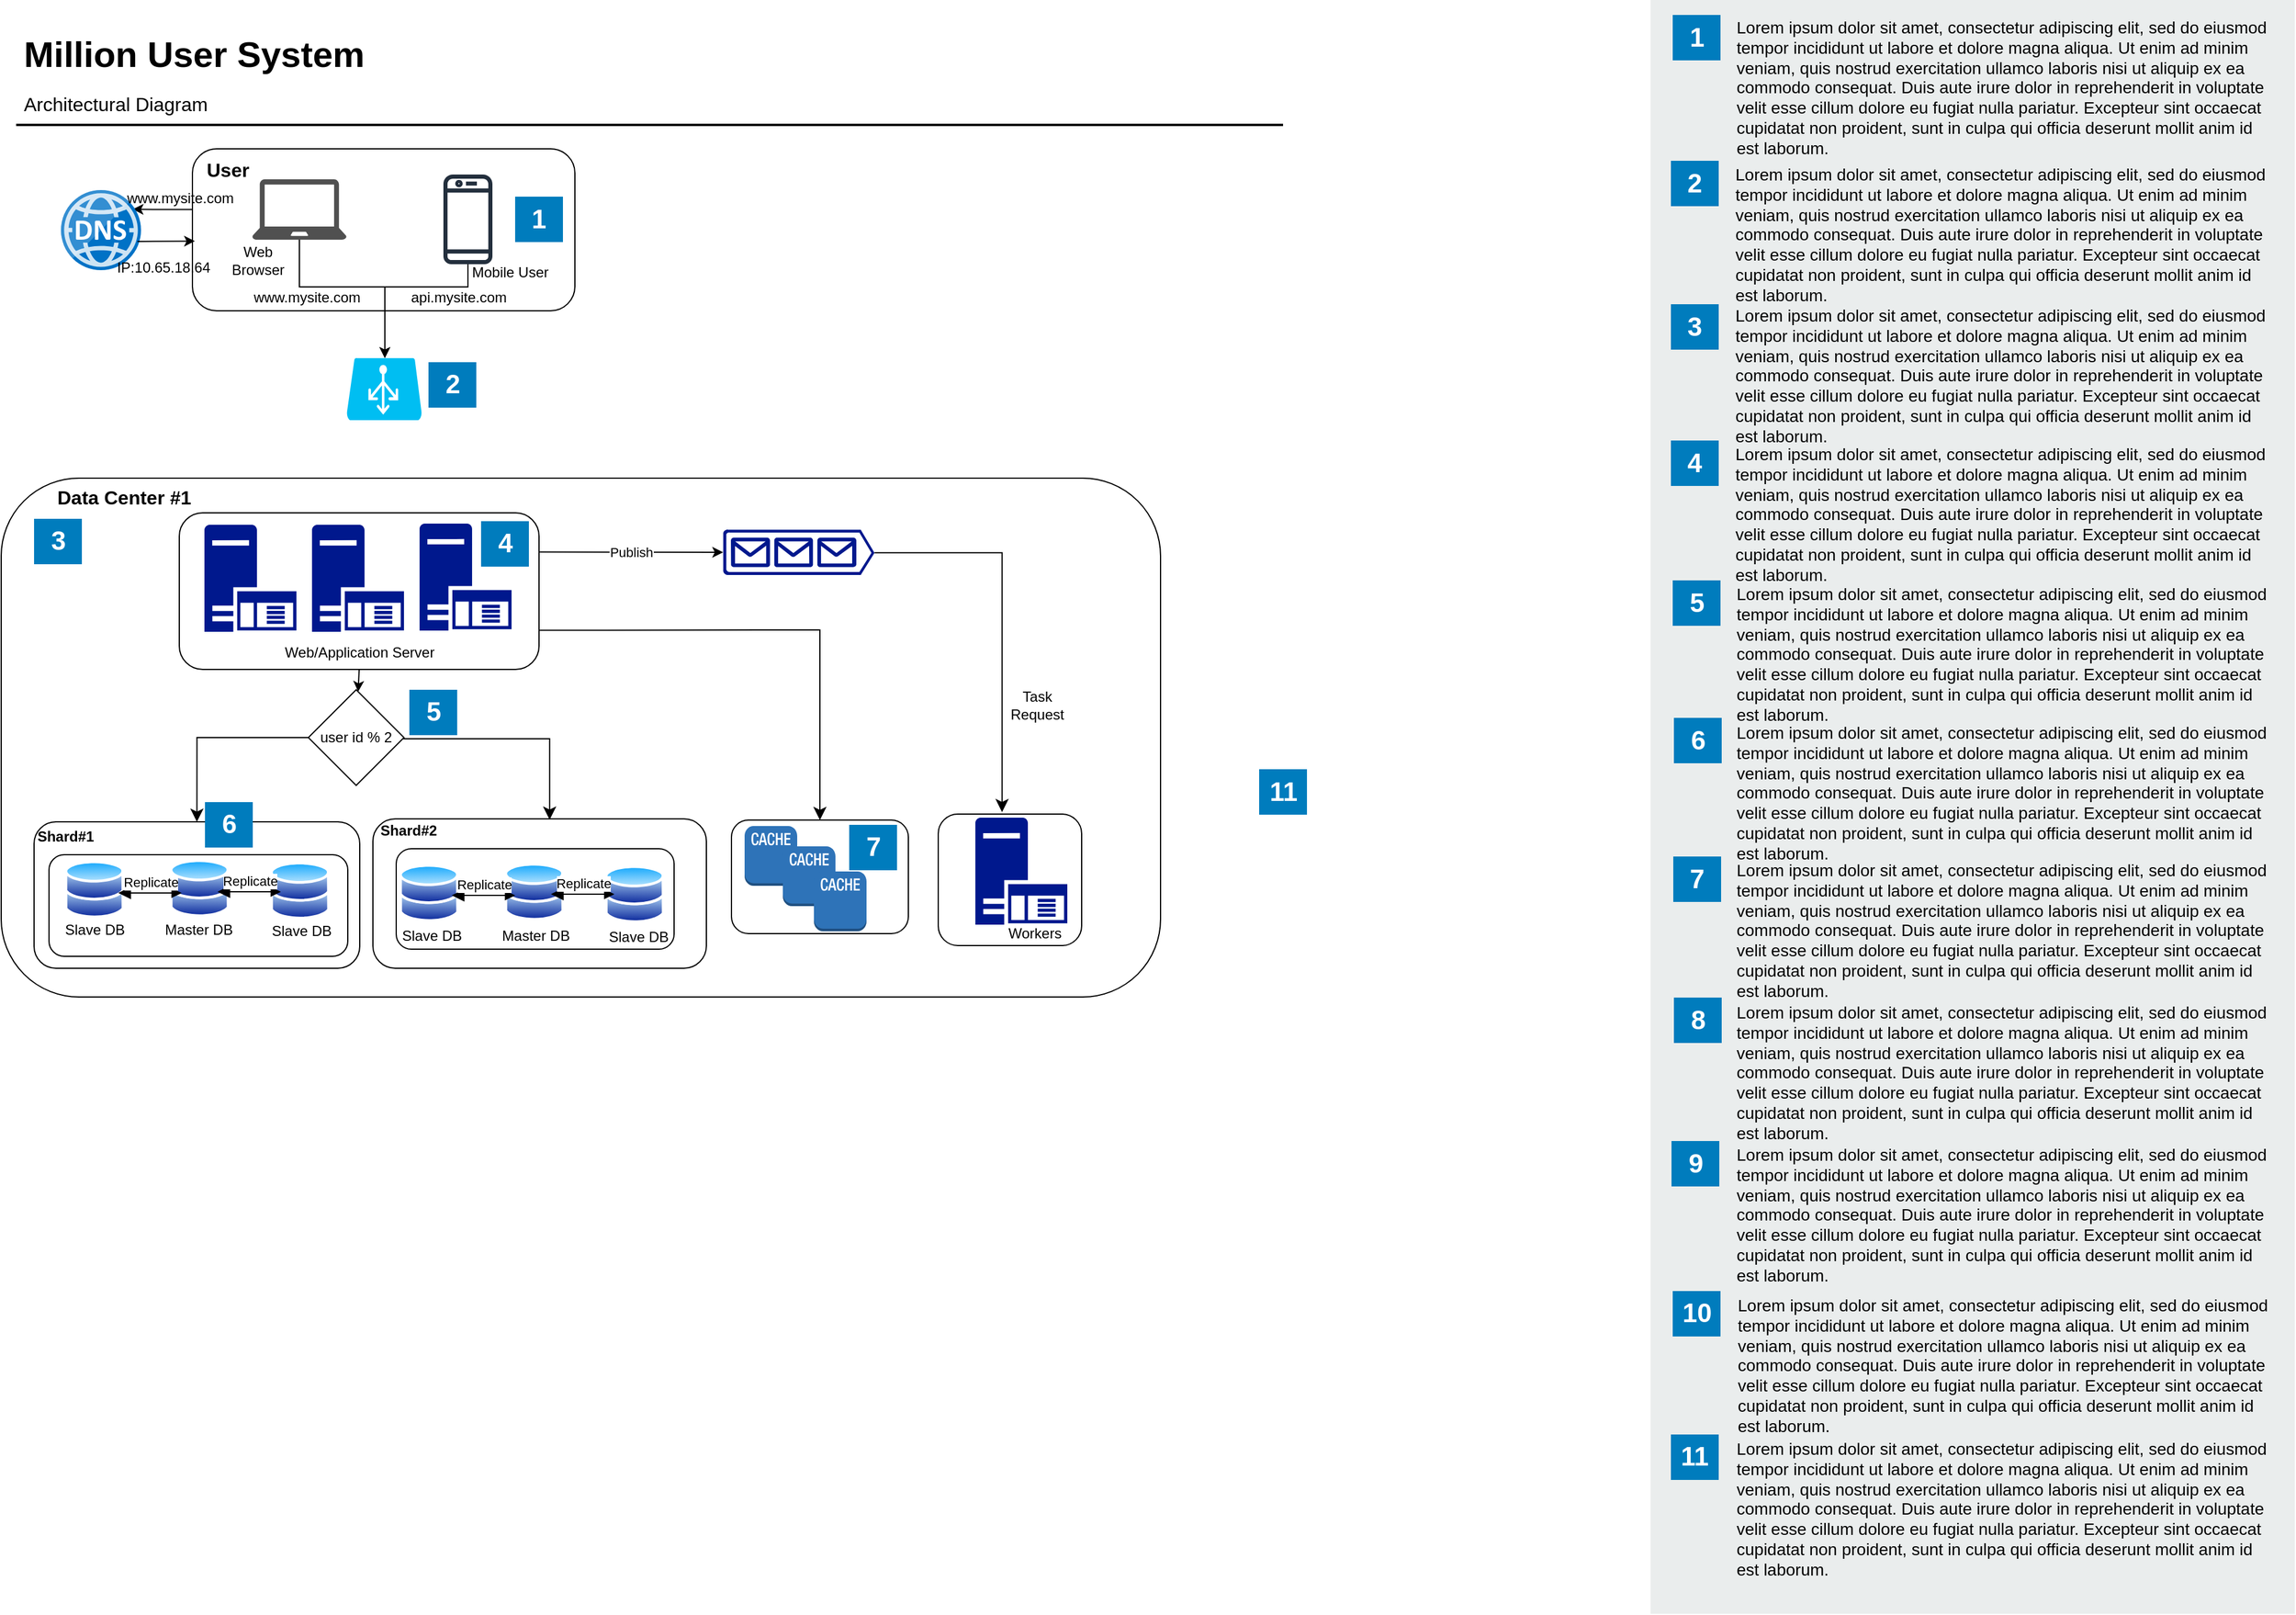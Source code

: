 <mxfile version="21.2.7" type="github">
  <diagram id="Ht1M8jgEwFfnCIfOTk4-" name="Page-1">
    <mxGraphModel dx="1233" dy="615" grid="1" gridSize="10" guides="1" tooltips="1" connect="1" arrows="1" fold="1" page="1" pageScale="1" pageWidth="1169" pageHeight="827" math="0" shadow="0">
      <root>
        <mxCell id="0" />
        <mxCell id="1" parent="0" />
        <mxCell id="4YCI477bfAeU8ZQTgAqc-33" value="" style="rounded=1;whiteSpace=wrap;html=1;" vertex="1" parent="1">
          <mxGeometry x="40" y="440" width="970" height="434" as="geometry" />
        </mxCell>
        <mxCell id="4YCI477bfAeU8ZQTgAqc-114" value="" style="rounded=1;whiteSpace=wrap;html=1;" vertex="1" parent="1">
          <mxGeometry x="351" y="725" width="279" height="125" as="geometry" />
        </mxCell>
        <mxCell id="4YCI477bfAeU8ZQTgAqc-38" value="" style="rounded=1;whiteSpace=wrap;html=1;" vertex="1" parent="1">
          <mxGeometry x="67.5" y="727.5" width="272.5" height="122.5" as="geometry" />
        </mxCell>
        <mxCell id="4YCI477bfAeU8ZQTgAqc-111" value="" style="rounded=1;whiteSpace=wrap;html=1;" vertex="1" parent="1">
          <mxGeometry x="80" y="755" width="250" height="85" as="geometry" />
        </mxCell>
        <mxCell id="4YCI477bfAeU8ZQTgAqc-100" value="" style="rounded=1;whiteSpace=wrap;html=1;" vertex="1" parent="1">
          <mxGeometry x="651" y="726" width="148" height="95" as="geometry" />
        </mxCell>
        <mxCell id="4YCI477bfAeU8ZQTgAqc-90" value="" style="rounded=1;whiteSpace=wrap;html=1;" vertex="1" parent="1">
          <mxGeometry x="189" y="469" width="301" height="131" as="geometry" />
        </mxCell>
        <mxCell id="4YCI477bfAeU8ZQTgAqc-11" value="" style="rounded=1;whiteSpace=wrap;html=1;" vertex="1" parent="1">
          <mxGeometry x="200" y="164.5" width="320" height="135.5" as="geometry" />
        </mxCell>
        <mxCell id="4YCI477bfAeU8ZQTgAqc-14" value="Mobile User" style="text;html=1;strokeColor=none;fillColor=none;align=center;verticalAlign=middle;whiteSpace=wrap;rounded=0;" vertex="1" parent="1">
          <mxGeometry x="430.5" y="252.5" width="69.5" height="30" as="geometry" />
        </mxCell>
        <mxCell id="4YCI477bfAeU8ZQTgAqc-12" value="" style="edgeStyle=orthogonalEdgeStyle;rounded=0;orthogonalLoop=1;jettySize=auto;html=1;" edge="1" parent="1">
          <mxGeometry relative="1" as="geometry">
            <mxPoint x="200" y="215.3" as="sourcePoint" />
            <mxPoint x="150" y="215" as="targetPoint" />
            <Array as="points">
              <mxPoint x="170" y="215" />
              <mxPoint x="170" y="215" />
            </Array>
          </mxGeometry>
        </mxCell>
        <mxCell id="-QjtrjUzRDEMRZ5MF8oH-28" value="1" style="rounded=0;whiteSpace=wrap;html=1;fillColor=#007CBD;strokeColor=none;fontColor=#FFFFFF;fontStyle=1;fontSize=22;" parent="1" vertex="1">
          <mxGeometry x="470" y="204.5" width="40" height="38" as="geometry" />
        </mxCell>
        <mxCell id="-QjtrjUzRDEMRZ5MF8oH-47" value="Million User System" style="text;html=1;resizable=0;points=[];autosize=1;align=left;verticalAlign=top;spacingTop=-4;fontSize=30;fontStyle=1;rounded=0;" parent="1" vertex="1">
          <mxGeometry x="56.5" y="64.5" width="310" height="40" as="geometry" />
        </mxCell>
        <mxCell id="-QjtrjUzRDEMRZ5MF8oH-48" value="Architectural Diagram" style="text;html=1;resizable=0;points=[];autosize=1;align=left;verticalAlign=top;spacingTop=-4;fontSize=16;rounded=0;" parent="1" vertex="1">
          <mxGeometry x="56.5" y="114.5" width="180" height="30" as="geometry" />
        </mxCell>
        <mxCell id="-QjtrjUzRDEMRZ5MF8oH-49" value="User" style="text;html=1;resizable=0;points=[];autosize=1;align=left;verticalAlign=top;spacingTop=-4;fontSize=16;fontStyle=1;rounded=0;" parent="1" vertex="1">
          <mxGeometry x="210" y="170" width="60" height="30" as="geometry" />
        </mxCell>
        <mxCell id="SCVMTBWpLvtzJIhz15lM-1" value="" style="line;strokeWidth=2;html=1;fontSize=14;rounded=0;" parent="1" vertex="1">
          <mxGeometry x="52.5" y="139.5" width="1060" height="10" as="geometry" />
        </mxCell>
        <mxCell id="jZVaUwOg5UY3L9NAnvdq-55" value="" style="edgeStyle=elbowEdgeStyle;rounded=0;orthogonalLoop=1;jettySize=auto;html=1;endArrow=open;endFill=0;strokeColor=#545B64;strokeWidth=2;fontSize=14;" parent="1" target="jZVaUwOg5UY3L9NAnvdq-25" edge="1">
          <mxGeometry relative="1" as="geometry">
            <mxPoint x="808" y="773.5" as="sourcePoint" />
          </mxGeometry>
        </mxCell>
        <mxCell id="jZVaUwOg5UY3L9NAnvdq-35" value="3" style="rounded=0;whiteSpace=wrap;html=1;fillColor=#007CBD;strokeColor=none;fontColor=#FFFFFF;fontStyle=1;fontSize=22;" parent="1" vertex="1">
          <mxGeometry x="67.5" y="474" width="40" height="38" as="geometry" />
        </mxCell>
        <mxCell id="jZVaUwOg5UY3L9NAnvdq-37" value="11" style="rounded=0;whiteSpace=wrap;html=1;fillColor=#007CBD;strokeColor=none;fontColor=#FFFFFF;fontStyle=1;fontSize=22;" parent="1" vertex="1">
          <mxGeometry x="1092.5" y="683.5" width="40" height="38" as="geometry" />
        </mxCell>
        <mxCell id="k1J5Uft5zTIaOylSxwT3-1" value="" style="rounded=0;whiteSpace=wrap;html=1;fillColor=#EAEDED;fontSize=22;fontColor=#FFFFFF;strokeColor=none;labelBackgroundColor=none;" parent="1" vertex="1">
          <mxGeometry x="1420" y="40" width="539" height="1350" as="geometry" />
        </mxCell>
        <mxCell id="k1J5Uft5zTIaOylSxwT3-2" value="1" style="rounded=0;whiteSpace=wrap;html=1;fillColor=#007CBD;strokeColor=none;fontColor=#FFFFFF;fontStyle=1;fontSize=22;labelBackgroundColor=none;" parent="1" vertex="1">
          <mxGeometry x="1438.5" y="52.5" width="40" height="38" as="geometry" />
        </mxCell>
        <mxCell id="k1J5Uft5zTIaOylSxwT3-3" value="2" style="rounded=0;whiteSpace=wrap;html=1;fillColor=#007CBD;strokeColor=none;fontColor=#FFFFFF;fontStyle=1;fontSize=22;labelBackgroundColor=none;" parent="1" vertex="1">
          <mxGeometry x="1437" y="174.5" width="40" height="38" as="geometry" />
        </mxCell>
        <mxCell id="k1J5Uft5zTIaOylSxwT3-4" value="3" style="rounded=0;whiteSpace=wrap;html=1;fillColor=#007CBD;strokeColor=none;fontColor=#FFFFFF;fontStyle=1;fontSize=22;labelBackgroundColor=none;" parent="1" vertex="1">
          <mxGeometry x="1437" y="294.5" width="40" height="38" as="geometry" />
        </mxCell>
        <mxCell id="k1J5Uft5zTIaOylSxwT3-5" value="4" style="rounded=0;whiteSpace=wrap;html=1;fillColor=#007CBD;strokeColor=none;fontColor=#FFFFFF;fontStyle=1;fontSize=22;labelBackgroundColor=none;" parent="1" vertex="1">
          <mxGeometry x="1437" y="408.5" width="40" height="38" as="geometry" />
        </mxCell>
        <mxCell id="k1J5Uft5zTIaOylSxwT3-6" value="5" style="rounded=0;whiteSpace=wrap;html=1;fillColor=#007CBD;strokeColor=none;fontColor=#FFFFFF;fontStyle=1;fontSize=22;labelBackgroundColor=none;" parent="1" vertex="1">
          <mxGeometry x="1438.5" y="525.5" width="40" height="38" as="geometry" />
        </mxCell>
        <mxCell id="k1J5Uft5zTIaOylSxwT3-7" value="6" style="rounded=0;whiteSpace=wrap;html=1;fillColor=#007CBD;strokeColor=none;fontColor=#FFFFFF;fontStyle=1;fontSize=22;labelBackgroundColor=none;" parent="1" vertex="1">
          <mxGeometry x="1439.5" y="640.5" width="40" height="38" as="geometry" />
        </mxCell>
        <mxCell id="k1J5Uft5zTIaOylSxwT3-8" value="7" style="rounded=0;whiteSpace=wrap;html=1;fillColor=#007CBD;strokeColor=none;fontColor=#FFFFFF;fontStyle=1;fontSize=22;labelBackgroundColor=none;" parent="1" vertex="1">
          <mxGeometry x="1439" y="756.5" width="40" height="38" as="geometry" />
        </mxCell>
        <mxCell id="k1J5Uft5zTIaOylSxwT3-9" value="8" style="rounded=0;whiteSpace=wrap;html=1;fillColor=#007CBD;strokeColor=none;fontColor=#FFFFFF;fontStyle=1;fontSize=22;labelBackgroundColor=none;" parent="1" vertex="1">
          <mxGeometry x="1439.5" y="874.5" width="40" height="38" as="geometry" />
        </mxCell>
        <mxCell id="k1J5Uft5zTIaOylSxwT3-10" value="9" style="rounded=0;whiteSpace=wrap;html=1;fillColor=#007CBD;strokeColor=none;fontColor=#FFFFFF;fontStyle=1;fontSize=22;labelBackgroundColor=none;" parent="1" vertex="1">
          <mxGeometry x="1437.5" y="994.5" width="40" height="38" as="geometry" />
        </mxCell>
        <mxCell id="k1J5Uft5zTIaOylSxwT3-11" value="&lt;span&gt;Lorem ipsum dolor sit amet, consectetur adipiscing elit, sed do eiusmod tempor incididunt ut labore et dolore magna aliqua. Ut enim ad minim veniam, quis nostrud exercitation ullamco laboris nisi ut aliquip ex ea commodo consequat. Duis aute irure dolor in reprehenderit in voluptate velit esse cillum dolore eu fugiat nulla pariatur. Excepteur sint occaecat cupidatat non proident, sunt in culpa qui officia deserunt mollit anim id est laborum.&lt;/span&gt;&lt;br&gt;" style="text;html=1;align=left;verticalAlign=top;spacingTop=-4;fontSize=14;labelBackgroundColor=none;whiteSpace=wrap;rounded=0;" parent="1" vertex="1">
          <mxGeometry x="1490" y="52" width="449" height="118" as="geometry" />
        </mxCell>
        <mxCell id="k1J5Uft5zTIaOylSxwT3-12" value="&lt;span&gt;Lorem ipsum dolor sit amet, consectetur adipiscing elit, sed do eiusmod tempor incididunt ut labore et dolore magna aliqua. Ut enim ad minim veniam, quis nostrud exercitation ullamco laboris nisi ut aliquip ex ea commodo consequat. Duis aute irure dolor in reprehenderit in voluptate velit esse cillum dolore eu fugiat nulla pariatur. Excepteur sint occaecat cupidatat non proident, sunt in culpa qui officia deserunt mollit anim id est laborum.&lt;/span&gt;&lt;br&gt;" style="text;html=1;align=left;verticalAlign=top;spacingTop=-4;fontSize=14;labelBackgroundColor=none;whiteSpace=wrap;rounded=0;" parent="1" vertex="1">
          <mxGeometry x="1489" y="175" width="450" height="115" as="geometry" />
        </mxCell>
        <mxCell id="k1J5Uft5zTIaOylSxwT3-13" value="&lt;span&gt;Lorem ipsum dolor sit amet, consectetur adipiscing elit, sed do eiusmod tempor incididunt ut labore et dolore magna aliqua. Ut enim ad minim veniam, quis nostrud exercitation ullamco laboris nisi ut aliquip ex ea commodo consequat. Duis aute irure dolor in reprehenderit in voluptate velit esse cillum dolore eu fugiat nulla pariatur. Excepteur sint occaecat cupidatat non proident, sunt in culpa qui officia deserunt mollit anim id est laborum.&lt;/span&gt;&lt;br&gt;" style="text;html=1;align=left;verticalAlign=top;spacingTop=-4;fontSize=14;labelBackgroundColor=none;whiteSpace=wrap;rounded=0;" parent="1" vertex="1">
          <mxGeometry x="1489" y="293" width="450" height="117" as="geometry" />
        </mxCell>
        <mxCell id="k1J5Uft5zTIaOylSxwT3-14" value="&lt;span&gt;Lorem ipsum dolor sit amet, consectetur adipiscing elit, sed do eiusmod tempor incididunt ut labore et dolore magna aliqua. Ut enim ad minim veniam, quis nostrud exercitation ullamco laboris nisi ut aliquip ex ea commodo consequat. Duis aute irure dolor in reprehenderit in voluptate velit esse cillum dolore eu fugiat nulla pariatur. Excepteur sint occaecat cupidatat non proident, sunt in culpa qui officia deserunt mollit anim id est laborum.&lt;/span&gt;&lt;br&gt;" style="text;html=1;align=left;verticalAlign=top;spacingTop=-4;fontSize=14;labelBackgroundColor=none;whiteSpace=wrap;rounded=0;" parent="1" vertex="1">
          <mxGeometry x="1489" y="409" width="450" height="121" as="geometry" />
        </mxCell>
        <mxCell id="k1J5Uft5zTIaOylSxwT3-15" value="&lt;span&gt;Lorem ipsum dolor sit amet, consectetur adipiscing elit, sed do eiusmod tempor incididunt ut labore et dolore magna aliqua. Ut enim ad minim veniam, quis nostrud exercitation ullamco laboris nisi ut aliquip ex ea commodo consequat. Duis aute irure dolor in reprehenderit in voluptate velit esse cillum dolore eu fugiat nulla pariatur. Excepteur sint occaecat cupidatat non proident, sunt in culpa qui officia deserunt mollit anim id est laborum.&lt;/span&gt;&lt;br&gt;" style="text;html=1;align=left;verticalAlign=top;spacingTop=-4;fontSize=14;labelBackgroundColor=none;whiteSpace=wrap;rounded=0;" parent="1" vertex="1">
          <mxGeometry x="1490" y="526" width="449" height="114" as="geometry" />
        </mxCell>
        <mxCell id="k1J5Uft5zTIaOylSxwT3-16" value="&lt;span&gt;Lorem ipsum dolor sit amet, consectetur adipiscing elit, sed do eiusmod tempor incididunt ut labore et dolore magna aliqua. Ut enim ad minim veniam, quis nostrud exercitation ullamco laboris nisi ut aliquip ex ea commodo consequat. Duis aute irure dolor in reprehenderit in voluptate velit esse cillum dolore eu fugiat nulla pariatur. Excepteur sint occaecat cupidatat non proident, sunt in culpa qui officia deserunt mollit anim id est laborum.&lt;/span&gt;&lt;br&gt;" style="text;html=1;align=left;verticalAlign=top;spacingTop=-4;fontSize=14;labelBackgroundColor=none;whiteSpace=wrap;rounded=0;" parent="1" vertex="1">
          <mxGeometry x="1490" y="642" width="450" height="118" as="geometry" />
        </mxCell>
        <mxCell id="k1J5Uft5zTIaOylSxwT3-17" value="&lt;span&gt;Lorem ipsum dolor sit amet, consectetur adipiscing elit, sed do eiusmod tempor incididunt ut labore et dolore magna aliqua. Ut enim ad minim veniam, quis nostrud exercitation ullamco laboris nisi ut aliquip ex ea commodo consequat. Duis aute irure dolor in reprehenderit in voluptate velit esse cillum dolore eu fugiat nulla pariatur. Excepteur sint occaecat cupidatat non proident, sunt in culpa qui officia deserunt mollit anim id est laborum.&lt;/span&gt;&lt;br&gt;" style="text;html=1;align=left;verticalAlign=top;spacingTop=-4;fontSize=14;labelBackgroundColor=none;whiteSpace=wrap;rounded=0;" parent="1" vertex="1">
          <mxGeometry x="1490" y="757" width="449" height="113" as="geometry" />
        </mxCell>
        <mxCell id="k1J5Uft5zTIaOylSxwT3-18" value="&lt;span&gt;Lorem ipsum dolor sit amet, consectetur adipiscing elit, sed do eiusmod tempor incididunt ut labore et dolore magna aliqua. Ut enim ad minim veniam, quis nostrud exercitation ullamco laboris nisi ut aliquip ex ea commodo consequat. Duis aute irure dolor in reprehenderit in voluptate velit esse cillum dolore eu fugiat nulla pariatur. Excepteur sint occaecat cupidatat non proident, sunt in culpa qui officia deserunt mollit anim id est laborum.&lt;/span&gt;&lt;br&gt;" style="text;html=1;align=left;verticalAlign=top;spacingTop=-4;fontSize=14;labelBackgroundColor=none;whiteSpace=wrap;rounded=0;" parent="1" vertex="1">
          <mxGeometry x="1490" y="876" width="449" height="124" as="geometry" />
        </mxCell>
        <mxCell id="k1J5Uft5zTIaOylSxwT3-19" value="&lt;span&gt;Lorem ipsum dolor sit amet, consectetur adipiscing elit, sed do eiusmod tempor incididunt ut labore et dolore magna aliqua. Ut enim ad minim veniam, quis nostrud exercitation ullamco laboris nisi ut aliquip ex ea commodo consequat. Duis aute irure dolor in reprehenderit in voluptate velit esse cillum dolore eu fugiat nulla pariatur. Excepteur sint occaecat cupidatat non proident, sunt in culpa qui officia deserunt mollit anim id est laborum.&lt;/span&gt;&lt;br&gt;" style="text;html=1;align=left;verticalAlign=top;spacingTop=-4;fontSize=14;labelBackgroundColor=none;whiteSpace=wrap;rounded=0;" parent="1" vertex="1">
          <mxGeometry x="1490" y="995" width="449" height="115" as="geometry" />
        </mxCell>
        <mxCell id="k1J5Uft5zTIaOylSxwT3-22" value="10" style="rounded=0;whiteSpace=wrap;html=1;fillColor=#007CBD;strokeColor=none;fontColor=#FFFFFF;fontStyle=1;fontSize=22;labelBackgroundColor=none;" parent="1" vertex="1">
          <mxGeometry x="1438.5" y="1120" width="40" height="38" as="geometry" />
        </mxCell>
        <mxCell id="k1J5Uft5zTIaOylSxwT3-23" value="&lt;span&gt;Lorem ipsum dolor sit amet, consectetur adipiscing elit, sed do eiusmod tempor incididunt ut labore et dolore magna aliqua. Ut enim ad minim veniam, quis nostrud exercitation ullamco laboris nisi ut aliquip ex ea commodo consequat. Duis aute irure dolor in reprehenderit in voluptate velit esse cillum dolore eu fugiat nulla pariatur. Excepteur sint occaecat cupidatat non proident, sunt in culpa qui officia deserunt mollit anim id est laborum.&lt;/span&gt;&lt;br&gt;" style="text;html=1;align=left;verticalAlign=top;spacingTop=-4;fontSize=14;labelBackgroundColor=none;whiteSpace=wrap;rounded=0;" parent="1" vertex="1">
          <mxGeometry x="1491" y="1120.5" width="449" height="115" as="geometry" />
        </mxCell>
        <mxCell id="k1J5Uft5zTIaOylSxwT3-24" value="11" style="rounded=0;whiteSpace=wrap;html=1;fillColor=#007CBD;strokeColor=none;fontColor=#FFFFFF;fontStyle=1;fontSize=22;labelBackgroundColor=none;" parent="1" vertex="1">
          <mxGeometry x="1437" y="1240" width="40" height="38" as="geometry" />
        </mxCell>
        <mxCell id="k1J5Uft5zTIaOylSxwT3-25" value="&lt;span&gt;Lorem ipsum dolor sit amet, consectetur adipiscing elit, sed do eiusmod tempor incididunt ut labore et dolore magna aliqua. Ut enim ad minim veniam, quis nostrud exercitation ullamco laboris nisi ut aliquip ex ea commodo consequat. Duis aute irure dolor in reprehenderit in voluptate velit esse cillum dolore eu fugiat nulla pariatur. Excepteur sint occaecat cupidatat non proident, sunt in culpa qui officia deserunt mollit anim id est laborum.&lt;/span&gt;&lt;br&gt;" style="text;html=1;align=left;verticalAlign=top;spacingTop=-4;fontSize=14;labelBackgroundColor=none;whiteSpace=wrap;rounded=0;" parent="1" vertex="1">
          <mxGeometry x="1489.5" y="1240.5" width="449" height="115" as="geometry" />
        </mxCell>
        <mxCell id="4YCI477bfAeU8ZQTgAqc-9" value="" style="edgeStyle=orthogonalEdgeStyle;rounded=0;orthogonalLoop=1;jettySize=auto;html=1;" edge="1" parent="1" source="4YCI477bfAeU8ZQTgAqc-4" target="4YCI477bfAeU8ZQTgAqc-3">
          <mxGeometry relative="1" as="geometry">
            <Array as="points">
              <mxPoint x="290" y="280" />
              <mxPoint x="361" y="280" />
            </Array>
          </mxGeometry>
        </mxCell>
        <mxCell id="4YCI477bfAeU8ZQTgAqc-4" value="" style="sketch=0;pointerEvents=1;shadow=0;dashed=0;html=1;strokeColor=none;fillColor=#505050;labelPosition=center;verticalLabelPosition=bottom;verticalAlign=top;outlineConnect=0;align=center;shape=mxgraph.office.devices.laptop;" vertex="1" parent="1">
          <mxGeometry x="250" y="190" width="79" height="50.5" as="geometry" />
        </mxCell>
        <mxCell id="4YCI477bfAeU8ZQTgAqc-8" value="" style="edgeStyle=orthogonalEdgeStyle;rounded=0;orthogonalLoop=1;jettySize=auto;html=1;" edge="1" parent="1" source="4YCI477bfAeU8ZQTgAqc-7" target="4YCI477bfAeU8ZQTgAqc-3">
          <mxGeometry relative="1" as="geometry">
            <Array as="points">
              <mxPoint x="431" y="280" />
              <mxPoint x="361" y="280" />
            </Array>
          </mxGeometry>
        </mxCell>
        <mxCell id="4YCI477bfAeU8ZQTgAqc-7" value="" style="sketch=0;outlineConnect=0;fontColor=#232F3E;gradientColor=none;fillColor=#232F3D;strokeColor=none;dashed=0;verticalLabelPosition=bottom;verticalAlign=top;align=center;html=1;fontSize=12;fontStyle=0;aspect=fixed;pointerEvents=1;shape=mxgraph.aws4.mobile_client;" vertex="1" parent="1">
          <mxGeometry x="410" y="184.5" width="41" height="78" as="geometry" />
        </mxCell>
        <mxCell id="4YCI477bfAeU8ZQTgAqc-10" value="" style="image;sketch=0;aspect=fixed;html=1;points=[];align=center;fontSize=12;image=img/lib/mscae/DNS.svg;" vertex="1" parent="1">
          <mxGeometry x="90" y="199" width="67" height="67" as="geometry" />
        </mxCell>
        <mxCell id="4YCI477bfAeU8ZQTgAqc-15" value="IP:10.65.18.64" style="text;html=1;strokeColor=none;fillColor=none;align=center;verticalAlign=middle;whiteSpace=wrap;rounded=0;" vertex="1" parent="1">
          <mxGeometry x="145.5" y="249" width="60" height="30" as="geometry" />
        </mxCell>
        <mxCell id="4YCI477bfAeU8ZQTgAqc-16" value="Web Browser" style="text;html=1;strokeColor=none;fillColor=none;align=center;verticalAlign=middle;whiteSpace=wrap;rounded=0;" vertex="1" parent="1">
          <mxGeometry x="225" y="243" width="60" height="30" as="geometry" />
        </mxCell>
        <mxCell id="4YCI477bfAeU8ZQTgAqc-17" value="www.mysite.com" style="text;html=1;strokeColor=none;fillColor=none;align=center;verticalAlign=middle;whiteSpace=wrap;rounded=0;" vertex="1" parent="1">
          <mxGeometry x="236" y="274" width="120" height="30" as="geometry" />
        </mxCell>
        <mxCell id="4YCI477bfAeU8ZQTgAqc-19" value="api.mysite.com" style="text;html=1;strokeColor=none;fillColor=none;align=center;verticalAlign=middle;whiteSpace=wrap;rounded=0;" vertex="1" parent="1">
          <mxGeometry x="393" y="274" width="60" height="30" as="geometry" />
        </mxCell>
        <mxCell id="4YCI477bfAeU8ZQTgAqc-27" value="" style="edgeStyle=none;orthogonalLoop=1;jettySize=auto;html=1;rounded=0;entryX=-0.006;entryY=0.57;entryDx=0;entryDy=0;entryPerimeter=0;" edge="1" parent="1">
          <mxGeometry width="100" relative="1" as="geometry">
            <mxPoint x="154" y="242" as="sourcePoint" />
            <mxPoint x="202.08" y="241.735" as="targetPoint" />
            <Array as="points" />
          </mxGeometry>
        </mxCell>
        <mxCell id="4YCI477bfAeU8ZQTgAqc-28" value="www.mysite.com" style="text;html=1;strokeColor=none;fillColor=none;align=center;verticalAlign=middle;whiteSpace=wrap;rounded=0;" vertex="1" parent="1">
          <mxGeometry x="130" y="191" width="120" height="30" as="geometry" />
        </mxCell>
        <mxCell id="4YCI477bfAeU8ZQTgAqc-31" value="" style="sketch=0;aspect=fixed;pointerEvents=1;shadow=0;dashed=0;html=1;strokeColor=none;labelPosition=center;verticalLabelPosition=bottom;verticalAlign=top;align=center;fillColor=#00188D;shape=mxgraph.mscae.enterprise.application_server" vertex="1" parent="1">
          <mxGeometry x="210" y="478.97" width="77" height="89.53" as="geometry" />
        </mxCell>
        <mxCell id="4YCI477bfAeU8ZQTgAqc-3" value="" style="verticalLabelPosition=bottom;html=1;verticalAlign=top;align=center;strokeColor=none;fillColor=#00BEF2;shape=mxgraph.azure.azure_load_balancer;" vertex="1" parent="1">
          <mxGeometry x="329" y="339.5" width="63" height="52" as="geometry" />
        </mxCell>
        <mxCell id="4YCI477bfAeU8ZQTgAqc-37" value="Data Center #1" style="text;html=1;resizable=0;points=[];autosize=1;align=left;verticalAlign=top;spacingTop=-4;fontSize=16;fontStyle=1;rounded=0;" vertex="1" parent="1">
          <mxGeometry x="85" y="444" width="140" height="30" as="geometry" />
        </mxCell>
        <mxCell id="4YCI477bfAeU8ZQTgAqc-40" value="" style="image;aspect=fixed;perimeter=ellipsePerimeter;html=1;align=center;shadow=0;dashed=0;spacingTop=3;image=img/lib/active_directory/databases.svg;" vertex="1" parent="1">
          <mxGeometry x="181" y="758.5" width="50" height="49" as="geometry" />
        </mxCell>
        <mxCell id="4YCI477bfAeU8ZQTgAqc-41" value="" style="image;aspect=fixed;perimeter=ellipsePerimeter;html=1;align=center;shadow=0;dashed=0;spacingTop=3;image=img/lib/active_directory/databases.svg;" vertex="1" parent="1">
          <mxGeometry x="265" y="760.5" width="50" height="49" as="geometry" />
        </mxCell>
        <mxCell id="4YCI477bfAeU8ZQTgAqc-43" value="" style="image;aspect=fixed;perimeter=ellipsePerimeter;html=1;align=center;shadow=0;dashed=0;spacingTop=3;image=img/lib/active_directory/databases.svg;" vertex="1" parent="1">
          <mxGeometry x="93" y="759.5" width="50" height="49" as="geometry" />
        </mxCell>
        <mxCell id="4YCI477bfAeU8ZQTgAqc-44" value="Master DB" style="text;html=1;strokeColor=none;fillColor=none;align=center;verticalAlign=middle;whiteSpace=wrap;rounded=0;" vertex="1" parent="1">
          <mxGeometry x="171" y="805" width="69" height="26" as="geometry" />
        </mxCell>
        <mxCell id="4YCI477bfAeU8ZQTgAqc-45" value="Slave DB" style="text;html=1;strokeColor=none;fillColor=none;align=center;verticalAlign=middle;whiteSpace=wrap;rounded=0;" vertex="1" parent="1">
          <mxGeometry x="84" y="805" width="69" height="26" as="geometry" />
        </mxCell>
        <mxCell id="4YCI477bfAeU8ZQTgAqc-46" value="Slave DB" style="text;html=1;strokeColor=none;fillColor=none;align=center;verticalAlign=middle;whiteSpace=wrap;rounded=0;" vertex="1" parent="1">
          <mxGeometry x="257" y="806" width="69" height="26" as="geometry" />
        </mxCell>
        <mxCell id="4YCI477bfAeU8ZQTgAqc-47" value="Replicate" style="html=1;verticalAlign=bottom;startArrow=block;startFill=1;endArrow=block;startSize=8;edgeStyle=elbowEdgeStyle;elbow=vertical;curved=0;rounded=0;" edge="1" parent="1">
          <mxGeometry width="60" relative="1" as="geometry">
            <mxPoint x="138" y="787" as="sourcePoint" />
            <mxPoint x="191" y="787" as="targetPoint" />
          </mxGeometry>
        </mxCell>
        <mxCell id="4YCI477bfAeU8ZQTgAqc-49" value="Replicate" style="html=1;verticalAlign=bottom;startArrow=block;startFill=1;endArrow=block;startSize=8;edgeStyle=elbowEdgeStyle;elbow=vertical;curved=0;rounded=0;" edge="1" parent="1">
          <mxGeometry width="60" relative="1" as="geometry">
            <mxPoint x="221" y="786" as="sourcePoint" />
            <mxPoint x="274" y="786" as="targetPoint" />
          </mxGeometry>
        </mxCell>
        <mxCell id="4YCI477bfAeU8ZQTgAqc-56" value="" style="sketch=0;aspect=fixed;pointerEvents=1;shadow=0;dashed=0;html=1;strokeColor=none;labelPosition=center;verticalLabelPosition=bottom;verticalAlign=top;align=center;fillColor=#00188D;shape=mxgraph.mscae.enterprise.application_server" vertex="1" parent="1">
          <mxGeometry x="300" y="478.97" width="77" height="89.53" as="geometry" />
        </mxCell>
        <mxCell id="4YCI477bfAeU8ZQTgAqc-57" value="" style="sketch=0;aspect=fixed;pointerEvents=1;shadow=0;dashed=0;html=1;strokeColor=none;labelPosition=center;verticalLabelPosition=bottom;verticalAlign=top;align=center;fillColor=#00188D;shape=mxgraph.mscae.enterprise.application_server" vertex="1" parent="1">
          <mxGeometry x="390" y="477.97" width="77" height="89.53" as="geometry" />
        </mxCell>
        <mxCell id="4YCI477bfAeU8ZQTgAqc-62" value="" style="rounded=1;whiteSpace=wrap;html=1;" vertex="1" parent="1">
          <mxGeometry x="370.5" y="750" width="232.5" height="84" as="geometry" />
        </mxCell>
        <mxCell id="4YCI477bfAeU8ZQTgAqc-63" value="Master DB" style="text;html=1;strokeColor=none;fillColor=none;align=center;verticalAlign=middle;whiteSpace=wrap;rounded=0;" vertex="1" parent="1">
          <mxGeometry x="453" y="810" width="69" height="26" as="geometry" />
        </mxCell>
        <mxCell id="4YCI477bfAeU8ZQTgAqc-64" value="Slave DB" style="text;html=1;strokeColor=none;fillColor=none;align=center;verticalAlign=middle;whiteSpace=wrap;rounded=0;" vertex="1" parent="1">
          <mxGeometry x="366" y="810" width="69" height="26" as="geometry" />
        </mxCell>
        <mxCell id="4YCI477bfAeU8ZQTgAqc-65" value="Slave DB" style="text;html=1;strokeColor=none;fillColor=none;align=center;verticalAlign=middle;whiteSpace=wrap;rounded=0;" vertex="1" parent="1">
          <mxGeometry x="539" y="811" width="69" height="26" as="geometry" />
        </mxCell>
        <mxCell id="4YCI477bfAeU8ZQTgAqc-72" value="" style="image;aspect=fixed;perimeter=ellipsePerimeter;html=1;align=center;shadow=0;dashed=0;spacingTop=3;image=img/lib/active_directory/databases.svg;" vertex="1" parent="1">
          <mxGeometry x="461" y="761.5" width="50" height="49" as="geometry" />
        </mxCell>
        <mxCell id="4YCI477bfAeU8ZQTgAqc-73" value="" style="image;aspect=fixed;perimeter=ellipsePerimeter;html=1;align=center;shadow=0;dashed=0;spacingTop=3;image=img/lib/active_directory/databases.svg;" vertex="1" parent="1">
          <mxGeometry x="545" y="763.5" width="50" height="49" as="geometry" />
        </mxCell>
        <mxCell id="4YCI477bfAeU8ZQTgAqc-74" value="" style="image;aspect=fixed;perimeter=ellipsePerimeter;html=1;align=center;shadow=0;dashed=0;spacingTop=3;image=img/lib/active_directory/databases.svg;" vertex="1" parent="1">
          <mxGeometry x="373" y="762.5" width="50" height="49" as="geometry" />
        </mxCell>
        <mxCell id="4YCI477bfAeU8ZQTgAqc-78" value="Replicate" style="html=1;verticalAlign=bottom;startArrow=block;startFill=1;endArrow=block;startSize=8;edgeStyle=elbowEdgeStyle;elbow=vertical;curved=0;rounded=0;" edge="1" parent="1">
          <mxGeometry width="60" relative="1" as="geometry">
            <mxPoint x="417" y="789" as="sourcePoint" />
            <mxPoint x="470" y="789" as="targetPoint" />
          </mxGeometry>
        </mxCell>
        <mxCell id="4YCI477bfAeU8ZQTgAqc-79" value="Replicate" style="html=1;verticalAlign=bottom;startArrow=block;startFill=1;endArrow=block;startSize=8;edgeStyle=elbowEdgeStyle;elbow=vertical;curved=0;rounded=0;" edge="1" parent="1">
          <mxGeometry width="60" relative="1" as="geometry">
            <mxPoint x="500" y="788" as="sourcePoint" />
            <mxPoint x="553" y="788" as="targetPoint" />
          </mxGeometry>
        </mxCell>
        <mxCell id="4YCI477bfAeU8ZQTgAqc-80" value="user id % 2" style="rhombus;whiteSpace=wrap;html=1;" vertex="1" parent="1">
          <mxGeometry x="297" y="617" width="80" height="80" as="geometry" />
        </mxCell>
        <mxCell id="4YCI477bfAeU8ZQTgAqc-84" value="" style="edgeStyle=segmentEdgeStyle;endArrow=classic;html=1;curved=0;rounded=0;endSize=8;startSize=8;exitX=0;exitY=0.5;exitDx=0;exitDy=0;entryX=0.5;entryY=0;entryDx=0;entryDy=0;" edge="1" parent="1" source="4YCI477bfAeU8ZQTgAqc-80" target="4YCI477bfAeU8ZQTgAqc-38">
          <mxGeometry width="50" height="50" relative="1" as="geometry">
            <mxPoint x="279" y="672" as="sourcePoint" />
            <mxPoint x="279" y="487" as="targetPoint" />
          </mxGeometry>
        </mxCell>
        <mxCell id="4YCI477bfAeU8ZQTgAqc-86" value="" style="edgeStyle=elbowEdgeStyle;elbow=vertical;endArrow=classic;html=1;curved=0;rounded=0;endSize=8;startSize=8;exitX=1;exitY=0.5;exitDx=0;exitDy=0;entryX=0.53;entryY=0.006;entryDx=0;entryDy=0;entryPerimeter=0;" edge="1" parent="1" source="4YCI477bfAeU8ZQTgAqc-80" target="4YCI477bfAeU8ZQTgAqc-114">
          <mxGeometry width="50" height="50" relative="1" as="geometry">
            <mxPoint x="397" y="678" as="sourcePoint" />
            <mxPoint x="490" y="720" as="targetPoint" />
            <Array as="points">
              <mxPoint x="430" y="658" />
            </Array>
          </mxGeometry>
        </mxCell>
        <mxCell id="4YCI477bfAeU8ZQTgAqc-91" value="" style="endArrow=classic;html=1;rounded=0;exitX=0.5;exitY=1;exitDx=0;exitDy=0;" edge="1" parent="1" source="4YCI477bfAeU8ZQTgAqc-90" target="4YCI477bfAeU8ZQTgAqc-80">
          <mxGeometry width="50" height="50" relative="1" as="geometry">
            <mxPoint x="270" y="690" as="sourcePoint" />
            <mxPoint x="320" y="640" as="targetPoint" />
          </mxGeometry>
        </mxCell>
        <mxCell id="4YCI477bfAeU8ZQTgAqc-92" value="&lt;b&gt;Shard#1&lt;/b&gt;" style="text;html=1;strokeColor=none;fillColor=none;align=center;verticalAlign=middle;whiteSpace=wrap;rounded=0;" vertex="1" parent="1">
          <mxGeometry x="64" y="725" width="60" height="30" as="geometry" />
        </mxCell>
        <mxCell id="4YCI477bfAeU8ZQTgAqc-93" value="&lt;b&gt;Shard#2&lt;/b&gt;" style="text;html=1;strokeColor=none;fillColor=none;align=center;verticalAlign=middle;whiteSpace=wrap;rounded=0;" vertex="1" parent="1">
          <mxGeometry x="351" y="720" width="60" height="30" as="geometry" />
        </mxCell>
        <mxCell id="4YCI477bfAeU8ZQTgAqc-94" value="4" style="rounded=0;whiteSpace=wrap;html=1;fillColor=#007CBD;strokeColor=none;fontColor=#FFFFFF;fontStyle=1;fontSize=22;" vertex="1" parent="1">
          <mxGeometry x="441.5" y="476" width="40" height="38" as="geometry" />
        </mxCell>
        <mxCell id="4YCI477bfAeU8ZQTgAqc-95" value="5" style="rounded=0;whiteSpace=wrap;html=1;fillColor=#007CBD;strokeColor=none;fontColor=#FFFFFF;fontStyle=1;fontSize=22;" vertex="1" parent="1">
          <mxGeometry x="381.5" y="617" width="40" height="38" as="geometry" />
        </mxCell>
        <mxCell id="4YCI477bfAeU8ZQTgAqc-96" value="2" style="rounded=0;whiteSpace=wrap;html=1;fillColor=#007CBD;strokeColor=none;fontColor=#FFFFFF;fontStyle=1;fontSize=22;" vertex="1" parent="1">
          <mxGeometry x="397.5" y="343" width="40" height="38" as="geometry" />
        </mxCell>
        <mxCell id="4YCI477bfAeU8ZQTgAqc-97" value="" style="outlineConnect=0;dashed=0;verticalLabelPosition=bottom;verticalAlign=top;align=center;html=1;shape=mxgraph.aws3.cache_node;fillColor=#2E73B8;gradientColor=none;" vertex="1" parent="1">
          <mxGeometry x="662" y="731" width="44" height="50" as="geometry" />
        </mxCell>
        <mxCell id="4YCI477bfAeU8ZQTgAqc-98" value="" style="outlineConnect=0;dashed=0;verticalLabelPosition=bottom;verticalAlign=top;align=center;html=1;shape=mxgraph.aws3.cache_node;fillColor=#2E73B8;gradientColor=none;" vertex="1" parent="1">
          <mxGeometry x="694" y="748" width="44" height="50" as="geometry" />
        </mxCell>
        <mxCell id="4YCI477bfAeU8ZQTgAqc-99" value="" style="outlineConnect=0;dashed=0;verticalLabelPosition=bottom;verticalAlign=top;align=center;html=1;shape=mxgraph.aws3.cache_node;fillColor=#2E73B8;gradientColor=none;" vertex="1" parent="1">
          <mxGeometry x="720" y="769" width="44" height="50" as="geometry" />
        </mxCell>
        <mxCell id="4YCI477bfAeU8ZQTgAqc-101" value="6" style="rounded=0;whiteSpace=wrap;html=1;fillColor=#007CBD;strokeColor=none;fontColor=#FFFFFF;fontStyle=1;fontSize=22;" vertex="1" parent="1">
          <mxGeometry x="210.5" y="711" width="40" height="38" as="geometry" />
        </mxCell>
        <mxCell id="4YCI477bfAeU8ZQTgAqc-102" value="7" style="rounded=0;whiteSpace=wrap;html=1;fillColor=#007CBD;strokeColor=none;fontColor=#FFFFFF;fontStyle=1;fontSize=22;" vertex="1" parent="1">
          <mxGeometry x="749.5" y="730" width="40" height="38" as="geometry" />
        </mxCell>
        <mxCell id="4YCI477bfAeU8ZQTgAqc-103" value="" style="edgeStyle=elbowEdgeStyle;elbow=vertical;endArrow=classic;html=1;curved=0;rounded=0;endSize=8;startSize=8;entryX=0.5;entryY=0;entryDx=0;entryDy=0;exitX=1;exitY=0.75;exitDx=0;exitDy=0;" edge="1" parent="1" source="4YCI477bfAeU8ZQTgAqc-90" target="4YCI477bfAeU8ZQTgAqc-100">
          <mxGeometry width="50" height="50" relative="1" as="geometry">
            <mxPoint x="490" y="524" as="sourcePoint" />
            <mxPoint x="588" y="594" as="targetPoint" />
            <Array as="points">
              <mxPoint x="610" y="567" />
            </Array>
          </mxGeometry>
        </mxCell>
        <mxCell id="4YCI477bfAeU8ZQTgAqc-104" value="Web/Application Server" style="text;html=1;strokeColor=none;fillColor=none;align=center;verticalAlign=middle;whiteSpace=wrap;rounded=0;" vertex="1" parent="1">
          <mxGeometry x="275" y="571" width="130" height="30" as="geometry" />
        </mxCell>
        <mxCell id="4YCI477bfAeU8ZQTgAqc-116" value="" style="rounded=1;whiteSpace=wrap;html=1;" vertex="1" parent="1">
          <mxGeometry x="824" y="721" width="120" height="110" as="geometry" />
        </mxCell>
        <mxCell id="4YCI477bfAeU8ZQTgAqc-117" value="" style="sketch=0;aspect=fixed;pointerEvents=1;shadow=0;dashed=0;html=1;strokeColor=none;labelPosition=center;verticalLabelPosition=bottom;verticalAlign=top;align=center;fillColor=#00188D;shape=mxgraph.mscae.enterprise.application_server" vertex="1" parent="1">
          <mxGeometry x="855" y="723.97" width="77" height="89.53" as="geometry" />
        </mxCell>
        <mxCell id="4YCI477bfAeU8ZQTgAqc-118" value="Workers" style="text;html=1;strokeColor=none;fillColor=none;align=center;verticalAlign=middle;whiteSpace=wrap;rounded=0;" vertex="1" parent="1">
          <mxGeometry x="840" y="805.5" width="130" height="30" as="geometry" />
        </mxCell>
        <mxCell id="4YCI477bfAeU8ZQTgAqc-119" value="" style="sketch=0;aspect=fixed;pointerEvents=1;shadow=0;dashed=0;html=1;strokeColor=none;labelPosition=center;verticalLabelPosition=bottom;verticalAlign=top;align=center;fillColor=#00188D;shape=mxgraph.azure.queue_generic" vertex="1" parent="1">
          <mxGeometry x="644" y="483" width="126.67" height="38" as="geometry" />
        </mxCell>
        <mxCell id="4YCI477bfAeU8ZQTgAqc-122" value="" style="edgeStyle=segmentEdgeStyle;endArrow=classic;html=1;curved=0;rounded=0;endSize=8;startSize=8;exitX=1;exitY=0.51;exitDx=0;exitDy=0;exitPerimeter=0;entryX=0.445;entryY=-0.015;entryDx=0;entryDy=0;entryPerimeter=0;" edge="1" parent="1" source="4YCI477bfAeU8ZQTgAqc-119" target="4YCI477bfAeU8ZQTgAqc-116">
          <mxGeometry width="50" height="50" relative="1" as="geometry">
            <mxPoint x="830" y="653" as="sourcePoint" />
            <mxPoint x="894" y="720" as="targetPoint" />
          </mxGeometry>
        </mxCell>
        <mxCell id="4YCI477bfAeU8ZQTgAqc-123" value="" style="endArrow=classic;html=1;rounded=0;entryX=0;entryY=0.5;entryDx=0;entryDy=0;entryPerimeter=0;exitX=1;exitY=0.25;exitDx=0;exitDy=0;" edge="1" parent="1">
          <mxGeometry relative="1" as="geometry">
            <mxPoint x="490" y="501.75" as="sourcePoint" />
            <mxPoint x="644" y="502" as="targetPoint" />
          </mxGeometry>
        </mxCell>
        <mxCell id="4YCI477bfAeU8ZQTgAqc-124" value="Publish" style="edgeLabel;resizable=0;html=1;align=center;verticalAlign=middle;" connectable="0" vertex="1" parent="4YCI477bfAeU8ZQTgAqc-123">
          <mxGeometry relative="1" as="geometry" />
        </mxCell>
        <mxCell id="4YCI477bfAeU8ZQTgAqc-127" value="Task Request" style="text;html=1;strokeColor=none;fillColor=none;align=center;verticalAlign=middle;whiteSpace=wrap;rounded=0;" vertex="1" parent="1">
          <mxGeometry x="877" y="615" width="60" height="30" as="geometry" />
        </mxCell>
      </root>
    </mxGraphModel>
  </diagram>
</mxfile>
